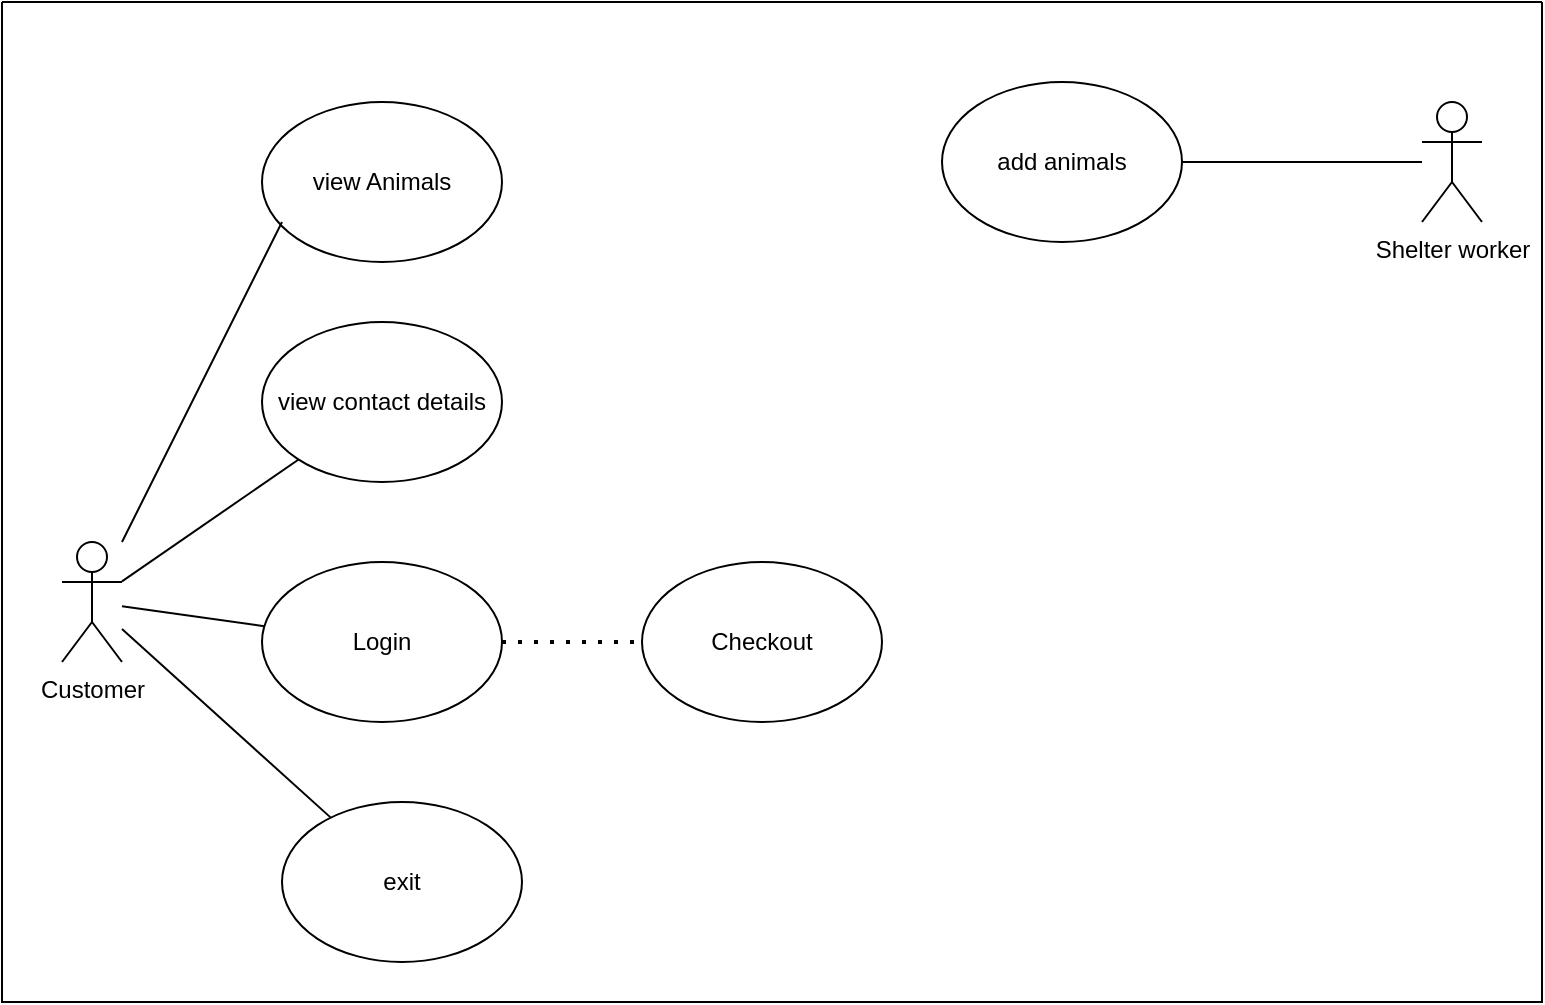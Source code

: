 <mxfile version="16.2.7" type="device"><diagram id="XIzDYDVQQdTwJd29TVGW" name="Page-1"><mxGraphModel dx="1038" dy="579" grid="0" gridSize="10" guides="1" tooltips="1" connect="1" arrows="1" fold="1" page="1" pageScale="1" pageWidth="827" pageHeight="1169" math="0" shadow="0"><root><mxCell id="0"/><mxCell id="1" parent="0"/><mxCell id="S-V619lzJY9V04L1miGU-1" value="Customer" style="shape=umlActor;verticalLabelPosition=bottom;verticalAlign=top;html=1;outlineConnect=0;" vertex="1" parent="1"><mxGeometry x="70" y="870" width="30" height="60" as="geometry"/></mxCell><mxCell id="S-V619lzJY9V04L1miGU-2" value="Shelter worker" style="shape=umlActor;verticalLabelPosition=bottom;verticalAlign=top;html=1;outlineConnect=0;" vertex="1" parent="1"><mxGeometry x="750" y="650" width="30" height="60" as="geometry"/></mxCell><mxCell id="S-V619lzJY9V04L1miGU-5" value="view Animals" style="ellipse;whiteSpace=wrap;html=1;" vertex="1" parent="1"><mxGeometry x="170" y="650" width="120" height="80" as="geometry"/></mxCell><mxCell id="S-V619lzJY9V04L1miGU-6" value="view contact details" style="ellipse;whiteSpace=wrap;html=1;" vertex="1" parent="1"><mxGeometry x="170" y="760" width="120" height="80" as="geometry"/></mxCell><mxCell id="S-V619lzJY9V04L1miGU-8" value="Login" style="ellipse;whiteSpace=wrap;html=1;" vertex="1" parent="1"><mxGeometry x="170" y="880" width="120" height="80" as="geometry"/></mxCell><mxCell id="S-V619lzJY9V04L1miGU-9" value="exit" style="ellipse;whiteSpace=wrap;html=1;" vertex="1" parent="1"><mxGeometry x="180" y="1000" width="120" height="80" as="geometry"/></mxCell><mxCell id="S-V619lzJY9V04L1miGU-10" value="add animals" style="ellipse;whiteSpace=wrap;html=1;" vertex="1" parent="1"><mxGeometry x="510" y="640" width="120" height="80" as="geometry"/></mxCell><mxCell id="S-V619lzJY9V04L1miGU-11" value="Checkout" style="ellipse;whiteSpace=wrap;html=1;" vertex="1" parent="1"><mxGeometry x="360" y="880" width="120" height="80" as="geometry"/></mxCell><mxCell id="S-V619lzJY9V04L1miGU-14" value="" style="endArrow=none;dashed=1;html=1;dashPattern=1 3;strokeWidth=2;rounded=0;exitX=1;exitY=0.5;exitDx=0;exitDy=0;" edge="1" parent="1" source="S-V619lzJY9V04L1miGU-8" target="S-V619lzJY9V04L1miGU-11"><mxGeometry width="50" height="50" relative="1" as="geometry"><mxPoint x="360" y="920" as="sourcePoint"/><mxPoint x="410" y="870" as="targetPoint"/></mxGeometry></mxCell><mxCell id="S-V619lzJY9V04L1miGU-18" value="" style="endArrow=none;html=1;rounded=0;" edge="1" parent="1" source="S-V619lzJY9V04L1miGU-8" target="S-V619lzJY9V04L1miGU-1"><mxGeometry width="50" height="50" relative="1" as="geometry"><mxPoint x="360" y="920" as="sourcePoint"/><mxPoint x="410" y="870" as="targetPoint"/></mxGeometry></mxCell><mxCell id="S-V619lzJY9V04L1miGU-19" value="" style="endArrow=none;html=1;rounded=0;" edge="1" parent="1" source="S-V619lzJY9V04L1miGU-1" target="S-V619lzJY9V04L1miGU-6"><mxGeometry width="50" height="50" relative="1" as="geometry"><mxPoint x="360" y="920" as="sourcePoint"/><mxPoint x="410" y="870" as="targetPoint"/></mxGeometry></mxCell><mxCell id="S-V619lzJY9V04L1miGU-20" value="" style="endArrow=none;html=1;rounded=0;" edge="1" parent="1" source="S-V619lzJY9V04L1miGU-1"><mxGeometry width="50" height="50" relative="1" as="geometry"><mxPoint x="130" y="760" as="sourcePoint"/><mxPoint x="180" y="710" as="targetPoint"/></mxGeometry></mxCell><mxCell id="S-V619lzJY9V04L1miGU-21" value="" style="endArrow=none;html=1;rounded=0;" edge="1" parent="1" source="S-V619lzJY9V04L1miGU-1" target="S-V619lzJY9V04L1miGU-9"><mxGeometry width="50" height="50" relative="1" as="geometry"><mxPoint x="110" y="1020" as="sourcePoint"/><mxPoint x="160" y="970" as="targetPoint"/></mxGeometry></mxCell><mxCell id="S-V619lzJY9V04L1miGU-22" value="" style="endArrow=none;html=1;rounded=0;" edge="1" parent="1" source="S-V619lzJY9V04L1miGU-10" target="S-V619lzJY9V04L1miGU-2"><mxGeometry width="50" height="50" relative="1" as="geometry"><mxPoint x="360" y="920" as="sourcePoint"/><mxPoint x="410" y="870" as="targetPoint"/></mxGeometry></mxCell><mxCell id="S-V619lzJY9V04L1miGU-23" value="" style="swimlane;startSize=0;" vertex="1" parent="1"><mxGeometry x="40" y="600" width="770" height="500" as="geometry"/></mxCell></root></mxGraphModel></diagram></mxfile>
